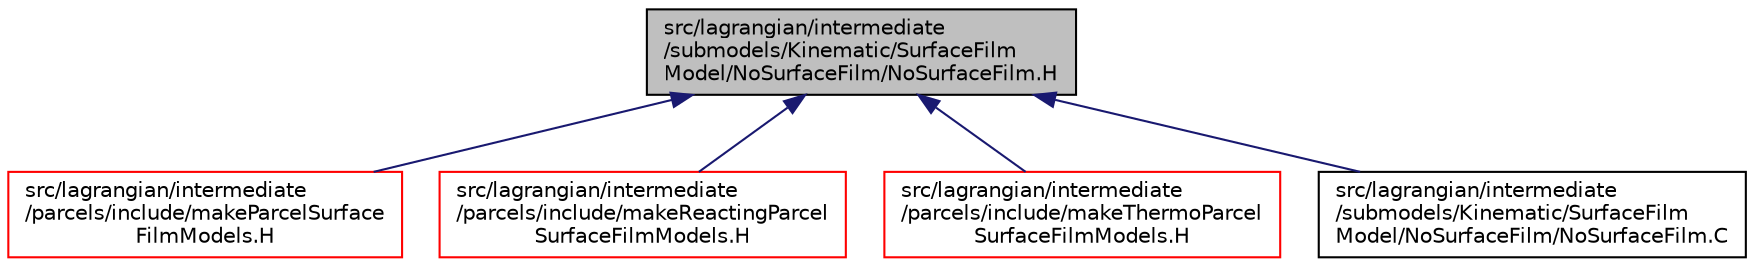 digraph "src/lagrangian/intermediate/submodels/Kinematic/SurfaceFilmModel/NoSurfaceFilm/NoSurfaceFilm.H"
{
  bgcolor="transparent";
  edge [fontname="Helvetica",fontsize="10",labelfontname="Helvetica",labelfontsize="10"];
  node [fontname="Helvetica",fontsize="10",shape=record];
  Node1 [label="src/lagrangian/intermediate\l/submodels/Kinematic/SurfaceFilm\lModel/NoSurfaceFilm/NoSurfaceFilm.H",height=0.2,width=0.4,color="black", fillcolor="grey75", style="filled", fontcolor="black"];
  Node1 -> Node2 [dir="back",color="midnightblue",fontsize="10",style="solid",fontname="Helvetica"];
  Node2 [label="src/lagrangian/intermediate\l/parcels/include/makeParcelSurface\lFilmModels.H",height=0.2,width=0.4,color="red",URL="$a06471.html"];
  Node1 -> Node3 [dir="back",color="midnightblue",fontsize="10",style="solid",fontname="Helvetica"];
  Node3 [label="src/lagrangian/intermediate\l/parcels/include/makeReactingParcel\lSurfaceFilmModels.H",height=0.2,width=0.4,color="red",URL="$a06480.html"];
  Node1 -> Node4 [dir="back",color="midnightblue",fontsize="10",style="solid",fontname="Helvetica"];
  Node4 [label="src/lagrangian/intermediate\l/parcels/include/makeThermoParcel\lSurfaceFilmModels.H",height=0.2,width=0.4,color="red",URL="$a06482.html"];
  Node1 -> Node5 [dir="back",color="midnightblue",fontsize="10",style="solid",fontname="Helvetica"];
  Node5 [label="src/lagrangian/intermediate\l/submodels/Kinematic/SurfaceFilm\lModel/NoSurfaceFilm/NoSurfaceFilm.C",height=0.2,width=0.4,color="black",URL="$a06684.html"];
}
